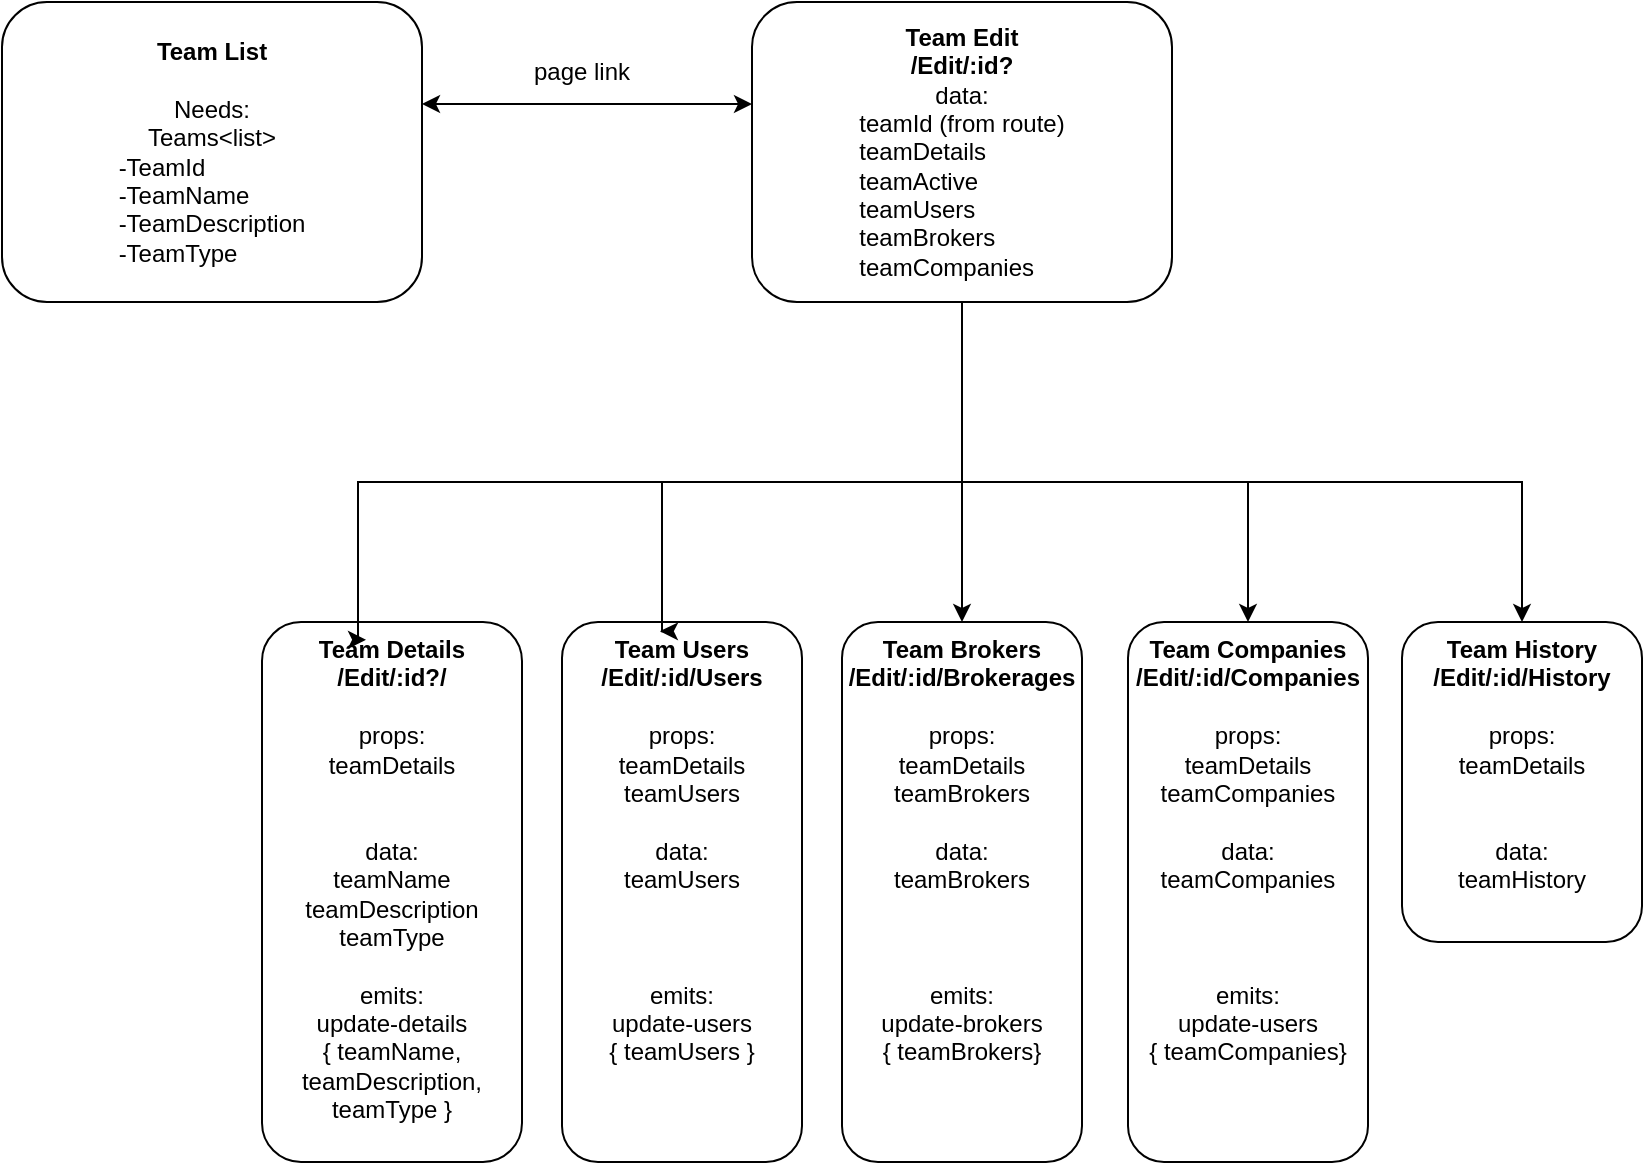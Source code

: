 <mxfile version="23.1.2" type="github">
  <diagram name="Page-1" id="2YBvvXClWsGukQMizWep">
    <mxGraphModel dx="2268" dy="828" grid="1" gridSize="10" guides="1" tooltips="1" connect="1" arrows="1" fold="1" page="1" pageScale="1" pageWidth="850" pageHeight="1100" math="0" shadow="0">
      <root>
        <mxCell id="0" />
        <mxCell id="1" parent="0" />
        <mxCell id="J51FSioV3NpKfR9tJQqT-1" value="&lt;div&gt;&lt;b&gt;Team List&lt;br&gt;&lt;/b&gt;&lt;/div&gt;&lt;div&gt;&lt;b&gt;&lt;br&gt;&lt;/b&gt;&lt;/div&gt;&lt;div&gt;Needs:&lt;/div&gt;&lt;div&gt;Teams&amp;lt;list&amp;gt;&lt;/div&gt;&lt;div align=&quot;left&quot;&gt;-TeamId &lt;br&gt;&lt;/div&gt;&lt;div align=&quot;left&quot;&gt;-TeamName&lt;/div&gt;&lt;div align=&quot;left&quot;&gt;-TeamDescription&lt;/div&gt;&lt;div align=&quot;left&quot;&gt;-TeamType&lt;br&gt;&lt;/div&gt;" style="rounded=1;whiteSpace=wrap;html=1;" vertex="1" parent="1">
          <mxGeometry x="50" y="40" width="210" height="150" as="geometry" />
        </mxCell>
        <mxCell id="J51FSioV3NpKfR9tJQqT-2" value="&lt;div align=&quot;center&quot;&gt;&lt;b&gt;Team Edit&lt;/b&gt;&lt;/div&gt;&lt;div align=&quot;center&quot;&gt;&lt;b&gt;/Edit/:id?&lt;br&gt;&lt;/b&gt;&lt;/div&gt;&lt;div align=&quot;center&quot;&gt;data:&lt;/div&gt;&lt;div align=&quot;center&quot;&gt;teamId (from route)&lt;br&gt;&lt;/div&gt;&lt;div align=&quot;left&quot;&gt;teamDetails&lt;/div&gt;&lt;div align=&quot;left&quot;&gt;teamActive&lt;/div&gt;&lt;div align=&quot;left&quot;&gt;teamUsers&lt;br&gt;&lt;/div&gt;&lt;div align=&quot;left&quot;&gt;teamBrokers&lt;/div&gt;&lt;div align=&quot;left&quot;&gt;teamCompanies&lt;br&gt;&lt;/div&gt;" style="rounded=1;whiteSpace=wrap;html=1;align=center;" vertex="1" parent="1">
          <mxGeometry x="425" y="40" width="210" height="150" as="geometry" />
        </mxCell>
        <mxCell id="J51FSioV3NpKfR9tJQqT-3" value="" style="endArrow=classic;startArrow=classic;html=1;rounded=0;entryX=0;entryY=0.34;entryDx=0;entryDy=0;entryPerimeter=0;" edge="1" parent="1" target="J51FSioV3NpKfR9tJQqT-2">
          <mxGeometry width="50" height="50" relative="1" as="geometry">
            <mxPoint x="260" y="91" as="sourcePoint" />
            <mxPoint x="370" y="60" as="targetPoint" />
          </mxGeometry>
        </mxCell>
        <mxCell id="J51FSioV3NpKfR9tJQqT-4" value="page link" style="text;html=1;strokeColor=none;fillColor=none;align=center;verticalAlign=middle;whiteSpace=wrap;rounded=0;" vertex="1" parent="1">
          <mxGeometry x="310" y="60" width="60" height="30" as="geometry" />
        </mxCell>
        <mxCell id="J51FSioV3NpKfR9tJQqT-5" value="&lt;div&gt;&lt;b&gt;Team Details&lt;/b&gt;&lt;/div&gt;&lt;div&gt;&lt;b&gt;/Edit/:id?/&lt;br&gt;&lt;/b&gt;&lt;/div&gt;&lt;div&gt;&lt;b&gt;&lt;br&gt;&lt;/b&gt;&lt;/div&gt;&lt;div&gt;props:&lt;/div&gt;&lt;div&gt;teamDetails&lt;br&gt;&lt;/div&gt;&lt;div&gt;&lt;br&gt;&lt;/div&gt;&lt;div&gt;&lt;br&gt;&lt;/div&gt;&lt;div&gt;data:&lt;/div&gt;&lt;div&gt;teamName&lt;/div&gt;&lt;div&gt;teamDescription&lt;/div&gt;&lt;div&gt;teamType&lt;/div&gt;&lt;div&gt;&lt;br&gt;&lt;/div&gt;&lt;div&gt;emits:&lt;/div&gt;&lt;div&gt;update-details &lt;br&gt;&lt;/div&gt;&lt;div&gt;{ teamName, teamDescription,&lt;/div&gt;&lt;div&gt;teamType }&lt;br&gt;&lt;/div&gt;&lt;div&gt;&lt;br&gt;&lt;/div&gt;" style="rounded=1;whiteSpace=wrap;html=1;verticalAlign=top;" vertex="1" parent="1">
          <mxGeometry x="180" y="350" width="130" height="270" as="geometry" />
        </mxCell>
        <mxCell id="J51FSioV3NpKfR9tJQqT-6" value="&lt;div&gt;&lt;b&gt;Team Users&lt;/b&gt;&lt;/div&gt;&lt;div&gt;&lt;b&gt;/Edit/:id/Users&lt;br&gt;&lt;/b&gt;&lt;/div&gt;&lt;div&gt;&lt;br&gt;&lt;/div&gt;&lt;div&gt;&lt;div&gt;props:&lt;/div&gt;teamDetails&lt;/div&gt;&lt;div&gt;teamUsers&lt;br&gt;&lt;/div&gt;&lt;div&gt;&lt;br&gt;&lt;/div&gt;&lt;div&gt;data:&lt;/div&gt;&lt;div&gt;teamUsers&lt;br&gt;&lt;/div&gt;&lt;div&gt;&lt;br&gt;&lt;/div&gt;&lt;div&gt;&lt;br&gt;&lt;/div&gt;&lt;div&gt;&lt;br&gt;&lt;/div&gt;&lt;div&gt;&lt;div&gt;emits:&lt;/div&gt;&lt;div&gt;update-users&lt;br&gt;&lt;/div&gt;&lt;div&gt;{ teamUsers }&lt;/div&gt;&lt;/div&gt;" style="rounded=1;whiteSpace=wrap;html=1;verticalAlign=top;" vertex="1" parent="1">
          <mxGeometry x="330" y="350" width="120" height="270" as="geometry" />
        </mxCell>
        <mxCell id="J51FSioV3NpKfR9tJQqT-7" value="&lt;div&gt;&lt;b&gt;Team Brokers&lt;/b&gt;&lt;/div&gt;&lt;div&gt;&lt;b&gt;/Edit/:id/Brokerages&lt;br&gt;&lt;/b&gt;&lt;/div&gt;&lt;div&gt;&lt;br&gt;&lt;/div&gt;&lt;div&gt;&lt;div&gt;props:&lt;/div&gt;teamDetails&lt;/div&gt;&lt;div&gt;teamBrokers&lt;/div&gt;&lt;div&gt;&lt;br&gt;&lt;/div&gt;&lt;div&gt;&lt;div&gt;data:&lt;/div&gt;&lt;div&gt;teamBrokers&lt;/div&gt;&lt;div&gt;&lt;br&gt;&lt;/div&gt;&lt;div&gt;&lt;br&gt;&lt;/div&gt;&lt;div&gt;&lt;br&gt;&lt;/div&gt;&lt;div&gt;&lt;div&gt;emits:&lt;/div&gt;&lt;div&gt;update-brokers&lt;br&gt;&lt;/div&gt;&lt;div&gt;{ teamBrokers}&lt;/div&gt;&lt;/div&gt;&lt;/div&gt;" style="rounded=1;whiteSpace=wrap;html=1;verticalAlign=top;" vertex="1" parent="1">
          <mxGeometry x="470" y="350" width="120" height="270" as="geometry" />
        </mxCell>
        <mxCell id="J51FSioV3NpKfR9tJQqT-8" value="&lt;div&gt;&lt;b&gt;Team History&lt;/b&gt;&lt;/div&gt;&lt;div&gt;&lt;b&gt;/Edit/:id/History&lt;br&gt;&lt;/b&gt;&lt;/div&gt;&lt;div&gt;&lt;br&gt;&lt;/div&gt;&lt;div&gt;&lt;div&gt;props:&lt;/div&gt;teamDetails&lt;/div&gt;&lt;div&gt;&lt;br&gt;&lt;/div&gt;&lt;div&gt;&lt;br&gt;&lt;/div&gt;&lt;div&gt;data:&lt;/div&gt;&lt;div&gt;teamHistory&lt;br&gt;&lt;/div&gt;" style="rounded=1;whiteSpace=wrap;html=1;verticalAlign=top;" vertex="1" parent="1">
          <mxGeometry x="750" y="350" width="120" height="160" as="geometry" />
        </mxCell>
        <mxCell id="J51FSioV3NpKfR9tJQqT-13" value="&lt;div&gt;&lt;b&gt;Team Companies&lt;/b&gt;&lt;/div&gt;&lt;div&gt;&lt;b&gt;/Edit/:id/Companies&lt;br&gt;&lt;/b&gt;&lt;/div&gt;&lt;div&gt;&lt;br&gt;&lt;/div&gt;&lt;div&gt;&lt;div&gt;props:&lt;/div&gt;teamDetails&lt;/div&gt;&lt;div&gt;teamCompanies&lt;/div&gt;&lt;div&gt;&lt;br&gt;&lt;/div&gt;&lt;div&gt;&lt;div&gt;&lt;div&gt;data:&lt;/div&gt;&lt;div&gt;teamCompanies&lt;br&gt;&lt;/div&gt;&lt;div&gt;&lt;br&gt;&lt;/div&gt;&lt;div&gt;&lt;br&gt;&lt;/div&gt;&lt;div&gt;&lt;br&gt;&lt;/div&gt;&lt;div&gt;&lt;div&gt;emits:&lt;/div&gt;&lt;div&gt;update-users&lt;br&gt;&lt;/div&gt;&lt;div&gt;{ teamCompanies}&lt;/div&gt;&lt;/div&gt;&lt;/div&gt;&lt;/div&gt;" style="rounded=1;whiteSpace=wrap;html=1;verticalAlign=top;" vertex="1" parent="1">
          <mxGeometry x="613" y="350" width="120" height="270" as="geometry" />
        </mxCell>
        <mxCell id="J51FSioV3NpKfR9tJQqT-23" value="" style="group" vertex="1" connectable="0" parent="1">
          <mxGeometry x="240" y="330" width="550" height="10" as="geometry" />
        </mxCell>
        <mxCell id="J51FSioV3NpKfR9tJQqT-19" style="edgeStyle=orthogonalEdgeStyle;rounded=0;orthogonalLoop=1;jettySize=auto;html=1;exitX=0.5;exitY=1;exitDx=0;exitDy=0;entryX=0.5;entryY=0;entryDx=0;entryDy=0;" edge="1" parent="1" source="J51FSioV3NpKfR9tJQqT-2" target="J51FSioV3NpKfR9tJQqT-8">
          <mxGeometry relative="1" as="geometry">
            <mxPoint x="770" y="330" as="targetPoint" />
            <Array as="points">
              <mxPoint x="530" y="280" />
              <mxPoint x="810" y="280" />
            </Array>
          </mxGeometry>
        </mxCell>
        <mxCell id="J51FSioV3NpKfR9tJQqT-17" style="edgeStyle=orthogonalEdgeStyle;rounded=0;orthogonalLoop=1;jettySize=auto;html=1;exitX=0.5;exitY=1;exitDx=0;exitDy=0;entryX=0.5;entryY=0;entryDx=0;entryDy=0;" edge="1" parent="1" source="J51FSioV3NpKfR9tJQqT-2" target="J51FSioV3NpKfR9tJQqT-7">
          <mxGeometry relative="1" as="geometry">
            <mxPoint x="530" y="330" as="targetPoint" />
            <Array as="points">
              <mxPoint x="530" y="350" />
            </Array>
          </mxGeometry>
        </mxCell>
        <mxCell id="J51FSioV3NpKfR9tJQqT-18" style="edgeStyle=orthogonalEdgeStyle;rounded=0;orthogonalLoop=1;jettySize=auto;html=1;exitX=0.5;exitY=1;exitDx=0;exitDy=0;entryX=0.5;entryY=0;entryDx=0;entryDy=0;" edge="1" parent="1" source="J51FSioV3NpKfR9tJQqT-2" target="J51FSioV3NpKfR9tJQqT-13">
          <mxGeometry relative="1" as="geometry">
            <mxPoint x="650" y="330" as="targetPoint" />
            <Array as="points">
              <mxPoint x="530" y="280" />
              <mxPoint x="673" y="280" />
            </Array>
          </mxGeometry>
        </mxCell>
        <mxCell id="J51FSioV3NpKfR9tJQqT-16" style="edgeStyle=orthogonalEdgeStyle;rounded=0;orthogonalLoop=1;jettySize=auto;html=1;exitX=0.5;exitY=1;exitDx=0;exitDy=0;entryX=0.408;entryY=0.017;entryDx=0;entryDy=0;entryPerimeter=0;" edge="1" parent="1" source="J51FSioV3NpKfR9tJQqT-2" target="J51FSioV3NpKfR9tJQqT-6">
          <mxGeometry relative="1" as="geometry">
            <mxPoint x="370" y="330" as="targetPoint" />
            <Array as="points">
              <mxPoint x="530" y="280" />
              <mxPoint x="380" y="280" />
            </Array>
          </mxGeometry>
        </mxCell>
        <mxCell id="J51FSioV3NpKfR9tJQqT-15" style="edgeStyle=orthogonalEdgeStyle;rounded=0;orthogonalLoop=1;jettySize=auto;html=1;exitX=0.5;exitY=1;exitDx=0;exitDy=0;entryX=0.4;entryY=0.033;entryDx=0;entryDy=0;entryPerimeter=0;" edge="1" parent="1" source="J51FSioV3NpKfR9tJQqT-2" target="J51FSioV3NpKfR9tJQqT-5">
          <mxGeometry relative="1" as="geometry">
            <mxPoint x="250" y="330" as="targetPoint" />
            <Array as="points">
              <mxPoint x="530" y="280" />
              <mxPoint x="228" y="280" />
            </Array>
          </mxGeometry>
        </mxCell>
      </root>
    </mxGraphModel>
  </diagram>
</mxfile>
